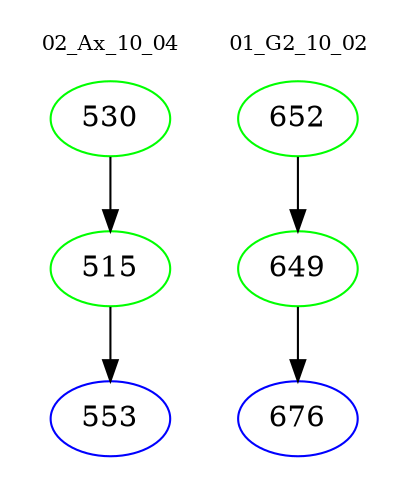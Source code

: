 digraph{
subgraph cluster_0 {
color = white
label = "02_Ax_10_04";
fontsize=10;
T0_530 [label="530", color="green"]
T0_530 -> T0_515 [color="black"]
T0_515 [label="515", color="green"]
T0_515 -> T0_553 [color="black"]
T0_553 [label="553", color="blue"]
}
subgraph cluster_1 {
color = white
label = "01_G2_10_02";
fontsize=10;
T1_652 [label="652", color="green"]
T1_652 -> T1_649 [color="black"]
T1_649 [label="649", color="green"]
T1_649 -> T1_676 [color="black"]
T1_676 [label="676", color="blue"]
}
}

